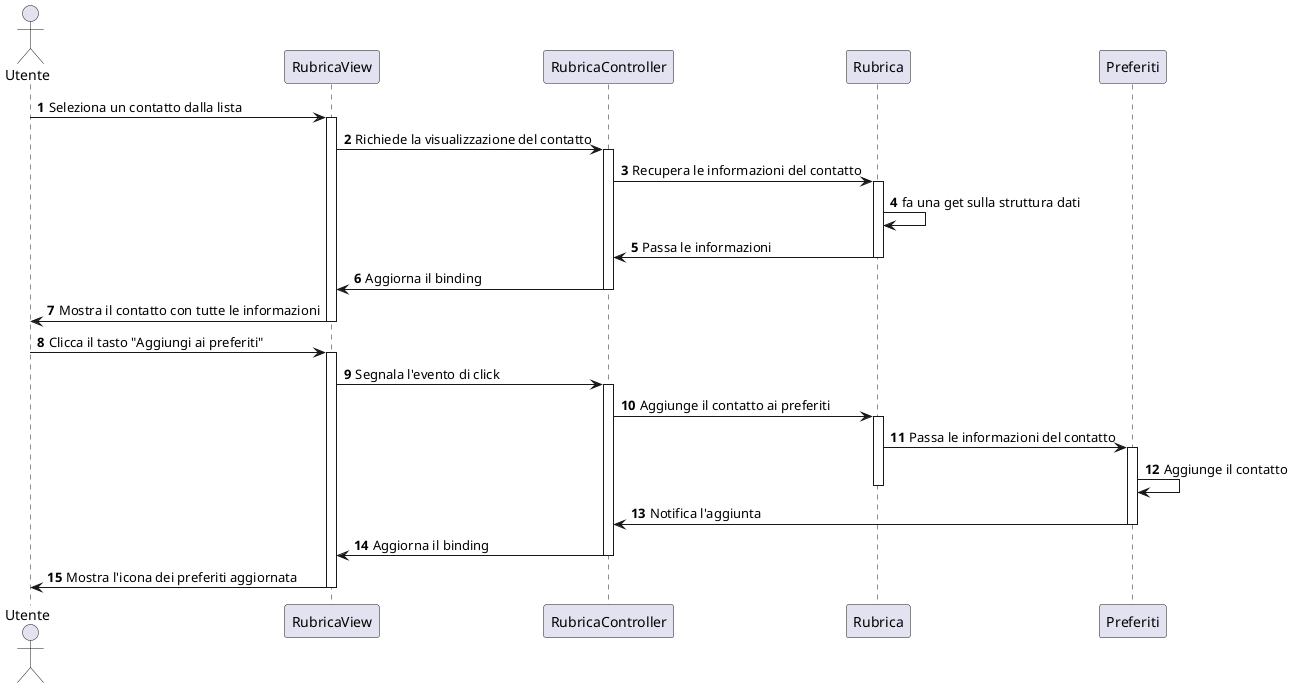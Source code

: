 @startuml
autonumber
actor Utente
participant RubricaView
participant RubricaController
participant Rubrica
participant Preferiti

Utente->RubricaView : Seleziona un contatto dalla lista
activate RubricaView
RubricaView->RubricaController : Richiede la visualizzazione del contatto
activate RubricaController
RubricaController->Rubrica : Recupera le informazioni del contatto
activate Rubrica
Rubrica->Rubrica: fa una get sulla struttura dati
Rubrica->RubricaController : Passa le informazioni
deactivate Rubrica
RubricaController->RubricaView : Aggiorna il binding
deactivate RubricaController
RubricaView->Utente : Mostra il contatto con tutte le informazioni
deactivate RubricaView
Utente->RubricaView : Clicca il tasto "Aggiungi ai preferiti"
activate RubricaView
RubricaView->RubricaController : Segnala l'evento di click
activate RubricaController
RubricaController->Rubrica : Aggiunge il contatto ai preferiti
activate Rubrica
Rubrica->Preferiti : Passa le informazioni del contatto
activate Preferiti
Preferiti->Preferiti : Aggiunge il contatto
deactivate Rubrica
Preferiti->RubricaController : Notifica l'aggiunta
deactivate Preferiti
RubricaController-> RubricaView : Aggiorna il binding
deactivate RubricaController
RubricaView->Utente : Mostra l'icona dei preferiti aggiornata
deactivate RubricaView
@enduml